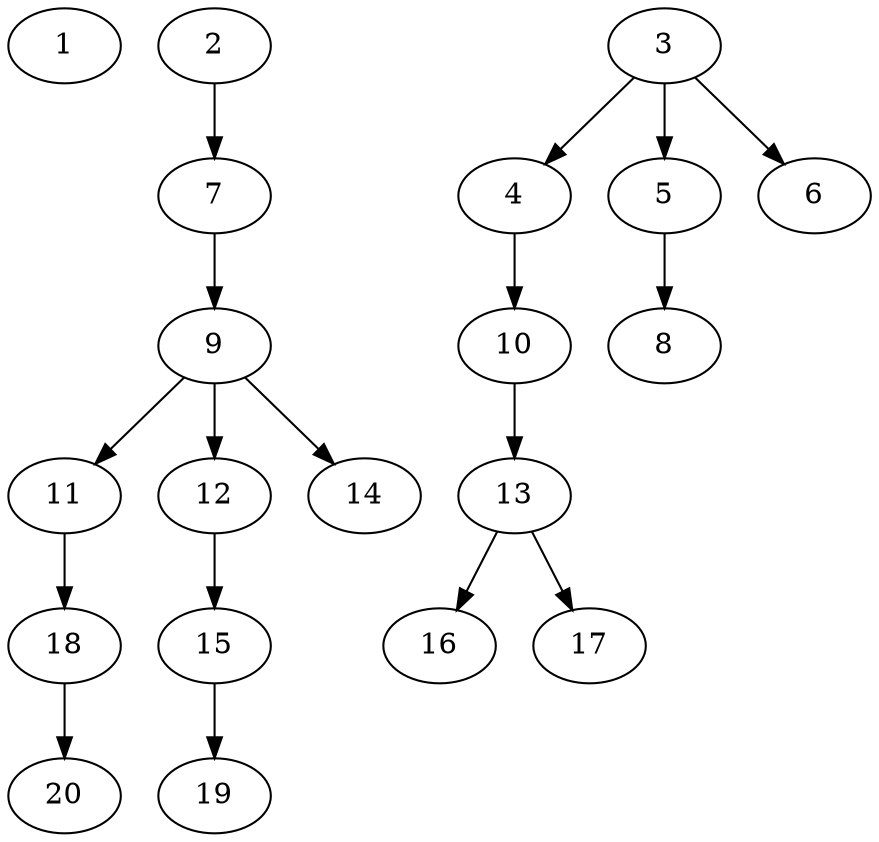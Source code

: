 // DAG (tier=1-easy, mode=data, n=20, ccr=0.340, fat=0.476, density=0.222, regular=0.612, jump=0.055, mindata=1048576, maxdata=8388608)
// DAG automatically generated by daggen at Sun Aug 24 16:33:33 2025
// /home/ermia/Project/Environments/daggen/bin/daggen --dot --ccr 0.340 --fat 0.476 --regular 0.612 --density 0.222 --jump 0.055 --mindata 1048576 --maxdata 8388608 -n 20 
digraph G {
  1 [size="184792888396707296", alpha="0.15", expect_size="92396444198353648"]
  2 [size="74003360251904000000", alpha="0.03", expect_size="37001680125952000000"]
  2 -> 7 [size ="141012500480000"]
  3 [size="2946347565056000000", alpha="0.19", expect_size="1473173782528000000"]
  3 -> 4 [size ="16441671680000"]
  3 -> 5 [size ="16441671680000"]
  3 -> 6 [size ="16441671680000"]
  4 [size="2176773566597944", alpha="0.19", expect_size="1088386783298972"]
  4 -> 10 [size ="40232602828800"]
  5 [size="18992956808916336", alpha="0.01", expect_size="9496478404458168"]
  5 -> 8 [size ="360002153873408"]
  6 [size="15209771789211282", alpha="0.14", expect_size="7604885894605641"]
  7 [size="753930598724992640", alpha="0.19", expect_size="376965299362496320"]
  7 -> 9 [size ="290919618183168"]
  8 [size="64826831339213815808", alpha="0.16", expect_size="32413415669606907904"]
  9 [size="5788233219689359", alpha="0.16", expect_size="2894116609844679"]
  9 -> 11 [size ="102936684265472"]
  9 -> 12 [size ="102936684265472"]
  9 -> 14 [size ="102936684265472"]
  10 [size="17588425330755332", alpha="0.01", expect_size="8794212665377666"]
  10 -> 13 [size ="11463544537088"]
  11 [size="385604530052622450688", alpha="0.00", expect_size="192802265026311225344"]
  11 -> 18 [size ="423823212019712"]
  12 [size="8743648553831762", alpha="0.05", expect_size="4371824276915881"]
  12 -> 15 [size ="161150939430912"]
  13 [size="13564173185506940", alpha="0.12", expect_size="6782086592753470"]
  13 -> 16 [size ="254216975155200"]
  13 -> 17 [size ="254216975155200"]
  14 [size="2166977456019487", alpha="0.17", expect_size="1083488728009743"]
  15 [size="12602882987520252", alpha="0.03", expect_size="6301441493760126"]
  15 -> 19 [size ="325168249438208"]
  16 [size="86867676495872000000", alpha="0.16", expect_size="43433838247936000000"]
  17 [size="4400218802407656", alpha="0.08", expect_size="2200109401203828"]
  18 [size="2122418621513728000", alpha="0.18", expect_size="1061209310756864000"]
  18 -> 20 [size ="13212267315200"]
  19 [size="1393118499866016", alpha="0.13", expect_size="696559249933008"]
  20 [size="5256554720579384", alpha="0.19", expect_size="2628277360289692"]
}